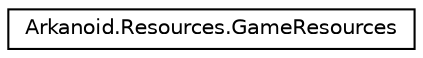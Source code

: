 digraph "Graphical Class Hierarchy"
{
 // INTERACTIVE_SVG=YES
  edge [fontname="Helvetica",fontsize="10",labelfontname="Helvetica",labelfontsize="10"];
  node [fontname="Helvetica",fontsize="10",shape=record];
  rankdir="LR";
  Node0 [label="Arkanoid.Resources.GameResources",height=0.2,width=0.4,color="black", fillcolor="white", style="filled",URL="$class_arkanoid_1_1_resources_1_1_game_resources.html",tooltip="Static class containing textures and fonts names for MainGame Scene. "];
}
